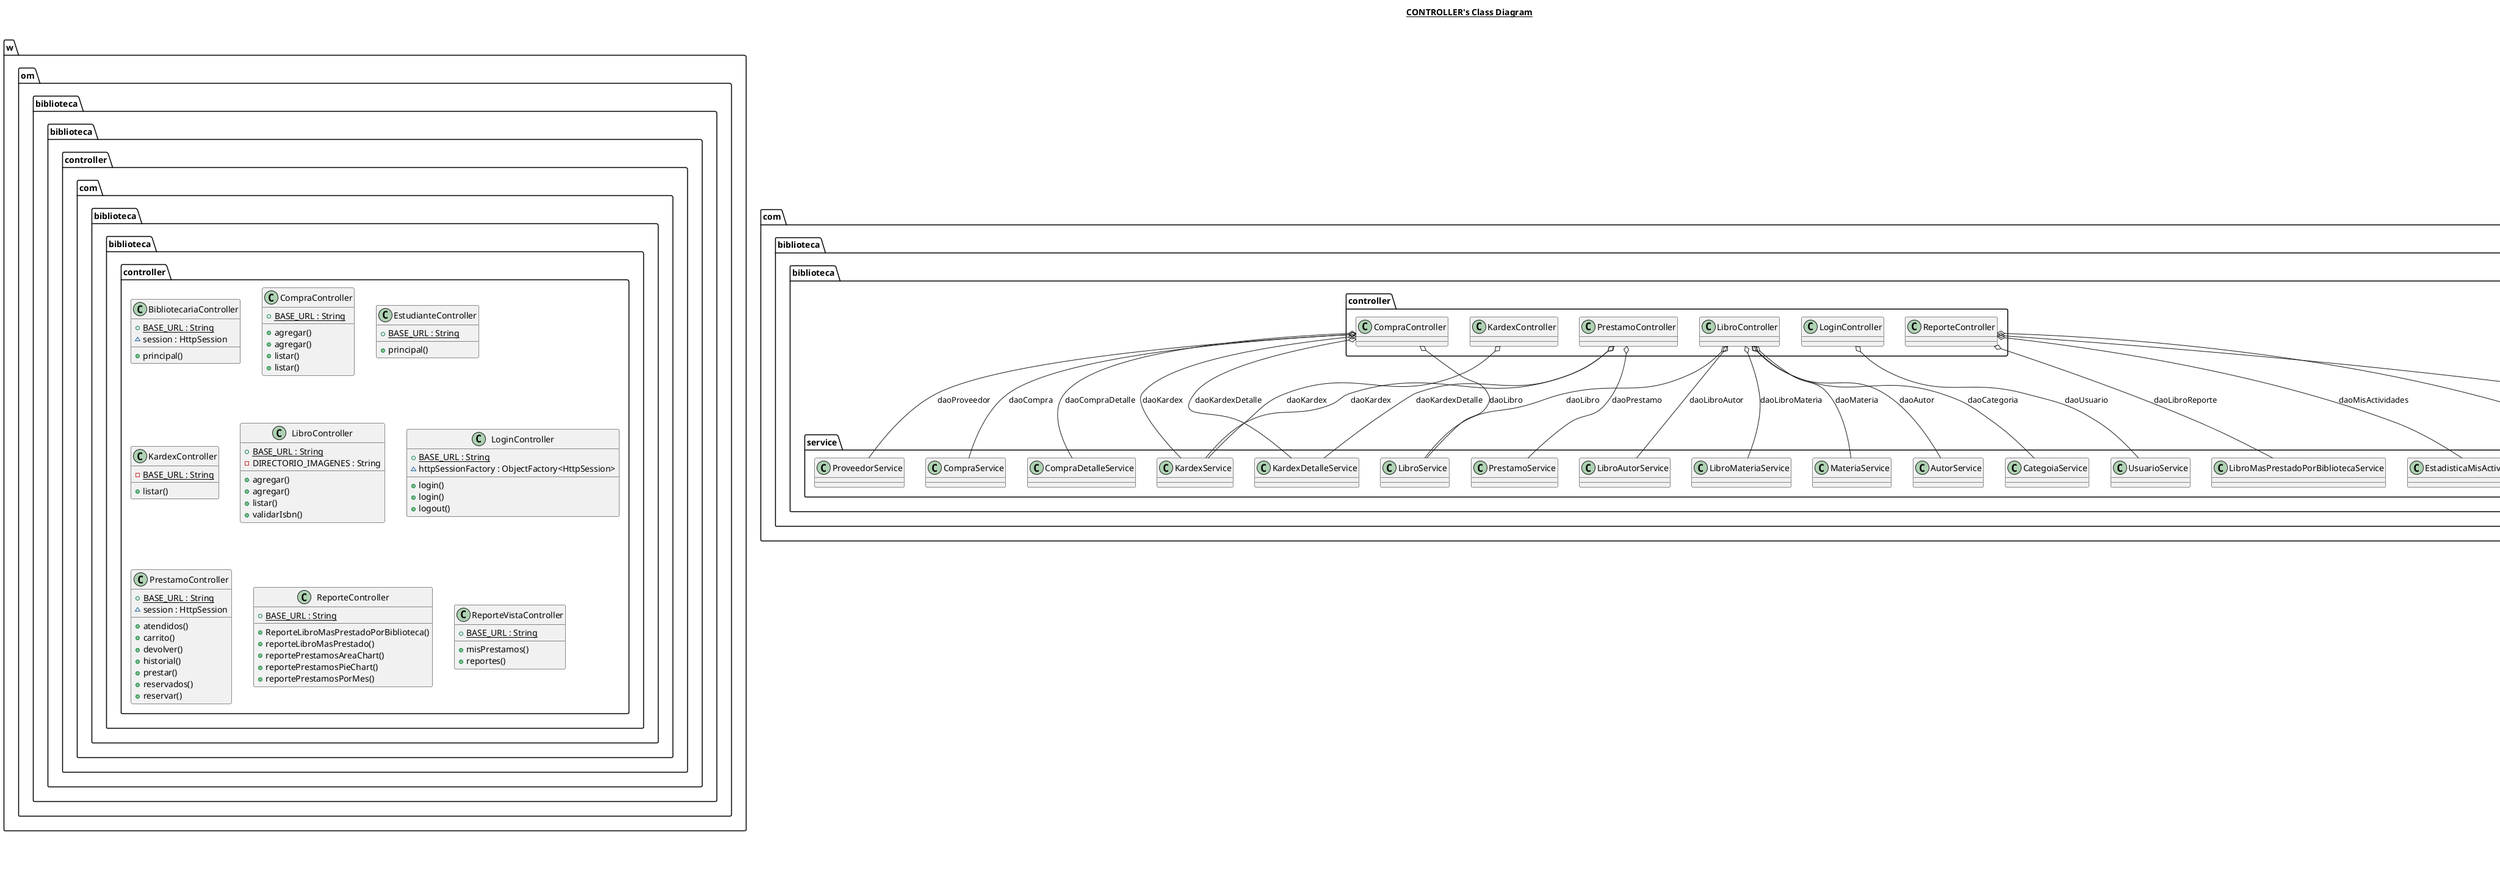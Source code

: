 @startuml

title __CONTROLLER's Class Diagram__\n

  namespace w {
    namespace om.biblioteca.biblioteca {
      namespace controller {
        class com.biblioteca.biblioteca.controller.BibliotecariaController {
            {static} + BASE_URL : String
            ~ session : HttpSession
            + principal()
        }
      }
    }
  }
  

  namespace w {
    namespace om.biblioteca.biblioteca {
      namespace controller {
        class com.biblioteca.biblioteca.controller.CompraController {
            {static} + BASE_URL : String
            + agregar()
            + agregar()
            + listar()
            + listar()
        }
      }
    }
  }
  

  namespace w {
    namespace om.biblioteca.biblioteca {
      namespace controller {
        class com.biblioteca.biblioteca.controller.EstudianteController {
            {static} + BASE_URL : String
            + principal()
        }
      }
    }
  }
  

  namespace w {
    namespace om.biblioteca.biblioteca {
      namespace controller {
        class com.biblioteca.biblioteca.controller.KardexController {
            {static} - BASE_URL : String
            + listar()
        }
      }
    }
  }
  

  namespace w {
    namespace om.biblioteca.biblioteca {
      namespace controller {
        class com.biblioteca.biblioteca.controller.LibroController {
            {static} + BASE_URL : String
            - DIRECTORIO_IMAGENES : String
            + agregar()
            + agregar()
            + listar()
            + validarIsbn()
        }
      }
    }
  }
  

  namespace w {
    namespace om.biblioteca.biblioteca {
      namespace controller {
        class com.biblioteca.biblioteca.controller.LoginController {
            {static} + BASE_URL : String
            ~ httpSessionFactory : ObjectFactory<HttpSession>
            + login()
            + login()
            + logout()
        }
      }
    }
  }
  

  namespace w {
    namespace om.biblioteca.biblioteca {
      namespace controller {
        class com.biblioteca.biblioteca.controller.PrestamoController {
            {static} + BASE_URL : String
            ~ session : HttpSession
            + atendidos()
            + carrito()
            + devolver()
            + historial()
            + prestar()
            + reservados()
            + reservar()
        }
      }
    }
  }
  

  namespace w {
    namespace om.biblioteca.biblioteca {
      namespace controller {
        class com.biblioteca.biblioteca.controller.ReporteController {
            {static} + BASE_URL : String
            + ReporteLibroMasPrestadoPorBiblioteca()
            + reporteLibroMasPrestado()
            + reportePrestamosAreaChart()
            + reportePrestamosPieChart()
            + reportePrestamosPorMes()
        }
      }
    }
  }
  

  namespace w {
    namespace om.biblioteca.biblioteca {
      namespace controller {
        class com.biblioteca.biblioteca.controller.ReporteVistaController {
            {static} + BASE_URL : String
            + misPrestamos()
            + reportes()
        }
      }
    }
  }
  

  com.biblioteca.biblioteca.controller.CompraController o-- com.biblioteca.biblioteca.service.CompraService : daoCompra
  com.biblioteca.biblioteca.controller.CompraController o-- com.biblioteca.biblioteca.service.CompraDetalleService : daoCompraDetalle
  com.biblioteca.biblioteca.controller.CompraController o-- com.biblioteca.biblioteca.service.KardexService : daoKardex
  com.biblioteca.biblioteca.controller.CompraController o-- com.biblioteca.biblioteca.service.KardexDetalleService : daoKardexDetalle
  com.biblioteca.biblioteca.controller.CompraController o-- com.biblioteca.biblioteca.service.LibroService : daoLibro
  com.biblioteca.biblioteca.controller.CompraController o-- com.biblioteca.biblioteca.service.ProveedorService : daoProveedor
  com.biblioteca.biblioteca.controller.KardexController o-- com.biblioteca.biblioteca.service.KardexService : daoKardex
  com.biblioteca.biblioteca.controller.LibroController o-- com.biblioteca.biblioteca.service.AutorService : daoAutor
  com.biblioteca.biblioteca.controller.LibroController o-- com.biblioteca.biblioteca.service.CategoiaService : daoCategoria
  com.biblioteca.biblioteca.controller.LibroController o-- com.biblioteca.biblioteca.service.LibroService : daoLibro
  com.biblioteca.biblioteca.controller.LibroController o-- com.biblioteca.biblioteca.service.LibroAutorService : daoLibroAutor
  com.biblioteca.biblioteca.controller.LibroController o-- com.biblioteca.biblioteca.service.LibroMateriaService : daoLibroMateria
  com.biblioteca.biblioteca.controller.LibroController o-- com.biblioteca.biblioteca.service.MateriaService : daoMateria
  com.biblioteca.biblioteca.controller.LoginController o-- com.biblioteca.biblioteca.service.UsuarioService : daoUsuario
  com.biblioteca.biblioteca.controller.PrestamoController o-- com.biblioteca.biblioteca.service.KardexService : daoKardex
  com.biblioteca.biblioteca.controller.PrestamoController o-- com.biblioteca.biblioteca.service.KardexDetalleService : daoKardexDetalle
  com.biblioteca.biblioteca.controller.PrestamoController o-- com.biblioteca.biblioteca.service.PrestamoService : daoPrestamo
  com.biblioteca.biblioteca.controller.ReporteController o-- com.biblioteca.biblioteca.service.LibroMasPrestadoPorBibliotecaService : daoLibroReporte
  com.biblioteca.biblioteca.controller.ReporteController o-- com.biblioteca.biblioteca.service.EstadisticaMisActividadesService : daoMisActividades
  com.biblioteca.biblioteca.controller.ReporteController o-- com.biblioteca.biblioteca.service.EstadisticaPrestamosPieChartService : daoPrestamoPieChart
  com.biblioteca.biblioteca.controller.ReporteController o-- com.biblioteca.biblioteca.service.PrestamosPorMesService : daoPrestamoPorDia


right footer


PlantUML diagram generated by SketchIt! (https://bitbucket.org/pmesmeur/sketch.it)
For more information about this tool, please contact philippe.mesmeur@gmail.com
endfooter

@enduml
